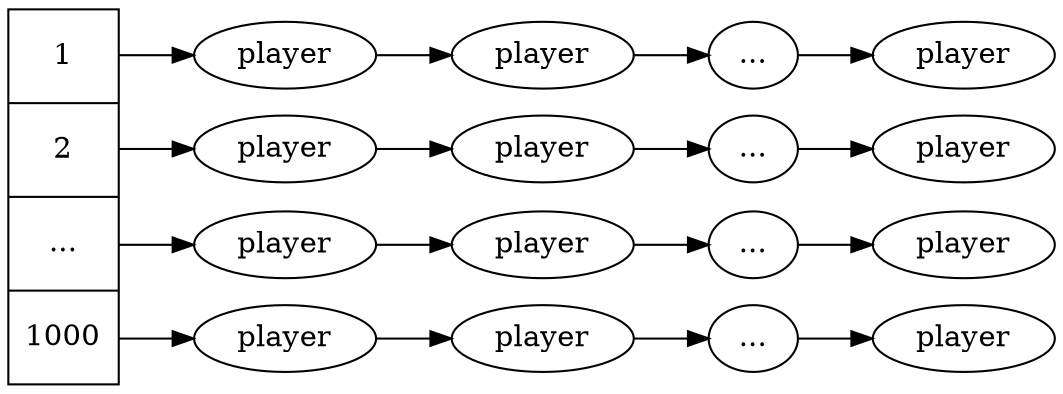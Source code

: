 digraph G {
    nodesep=.05
    rankdir=LR;
    node [shape=record, width=.1, height=.1];
    
    bucket [label = "<f0> 1 | <f1> 2 | <f2> ... | <f3> 1000", height=2.5]
    
    a1 [shape=ellipse label = "player"]
    b1 [shape=ellipse label = "player"]
    c1 [shape=ellipse label = "..."]
    d1 [shape=ellipse label = "player"]
    a1 -> b1 -> c1 -> d1
    bucket:f0 -> a1
    
    a2 [shape=ellipse label = "player"]
    b2 [shape=ellipse label = "player"]
    c2 [shape=ellipse label = "..."]
    d2 [shape=ellipse label = "player"]
    a2 -> b2 -> c2 -> d2
    bucket:f1 -> a2
    
    a3 [shape=ellipse label = "player"]
    b3 [shape=ellipse label = "player"]
    c3 [shape=ellipse label = "..."]
    d3 [shape=ellipse label = "player"]
    a3 -> b3 -> c3 -> d3
    bucket:f2 -> a3

    a4 [shape=ellipse label = "player"]
    b4 [shape=ellipse label = "player"]
    c4 [shape=ellipse label = "..."]
    d4 [shape=ellipse label = "player"]
    a4 -> b4 -> c4 -> d4
    bucket:f3 -> a4    
    
}